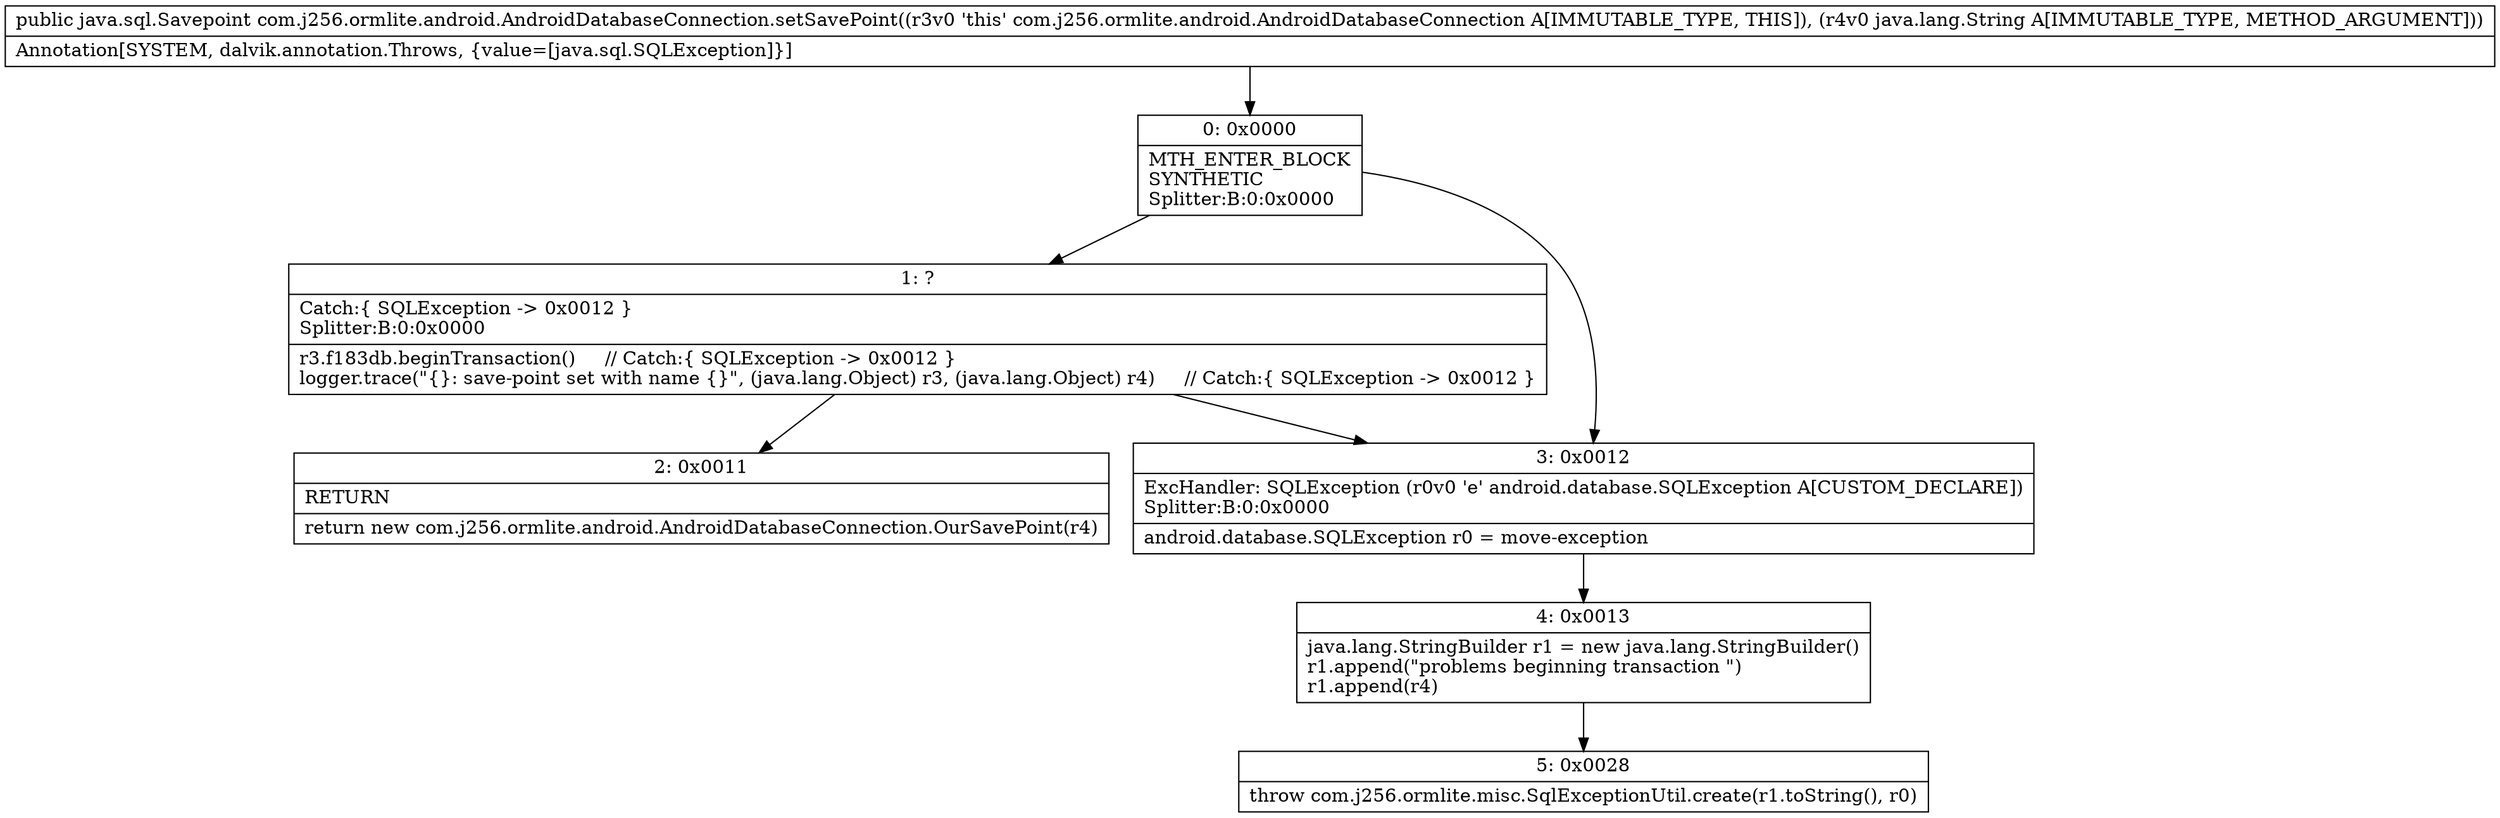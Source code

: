digraph "CFG forcom.j256.ormlite.android.AndroidDatabaseConnection.setSavePoint(Ljava\/lang\/String;)Ljava\/sql\/Savepoint;" {
Node_0 [shape=record,label="{0\:\ 0x0000|MTH_ENTER_BLOCK\lSYNTHETIC\lSplitter:B:0:0x0000\l}"];
Node_1 [shape=record,label="{1\:\ ?|Catch:\{ SQLException \-\> 0x0012 \}\lSplitter:B:0:0x0000\l|r3.f183db.beginTransaction()     \/\/ Catch:\{ SQLException \-\> 0x0012 \}\llogger.trace(\"\{\}: save\-point set with name \{\}\", (java.lang.Object) r3, (java.lang.Object) r4)     \/\/ Catch:\{ SQLException \-\> 0x0012 \}\l}"];
Node_2 [shape=record,label="{2\:\ 0x0011|RETURN\l|return new com.j256.ormlite.android.AndroidDatabaseConnection.OurSavePoint(r4)\l}"];
Node_3 [shape=record,label="{3\:\ 0x0012|ExcHandler: SQLException (r0v0 'e' android.database.SQLException A[CUSTOM_DECLARE])\lSplitter:B:0:0x0000\l|android.database.SQLException r0 = move\-exception\l}"];
Node_4 [shape=record,label="{4\:\ 0x0013|java.lang.StringBuilder r1 = new java.lang.StringBuilder()\lr1.append(\"problems beginning transaction \")\lr1.append(r4)\l}"];
Node_5 [shape=record,label="{5\:\ 0x0028|throw com.j256.ormlite.misc.SqlExceptionUtil.create(r1.toString(), r0)\l}"];
MethodNode[shape=record,label="{public java.sql.Savepoint com.j256.ormlite.android.AndroidDatabaseConnection.setSavePoint((r3v0 'this' com.j256.ormlite.android.AndroidDatabaseConnection A[IMMUTABLE_TYPE, THIS]), (r4v0 java.lang.String A[IMMUTABLE_TYPE, METHOD_ARGUMENT]))  | Annotation[SYSTEM, dalvik.annotation.Throws, \{value=[java.sql.SQLException]\}]\l}"];
MethodNode -> Node_0;
Node_0 -> Node_1;
Node_0 -> Node_3;
Node_1 -> Node_2;
Node_1 -> Node_3;
Node_3 -> Node_4;
Node_4 -> Node_5;
}

